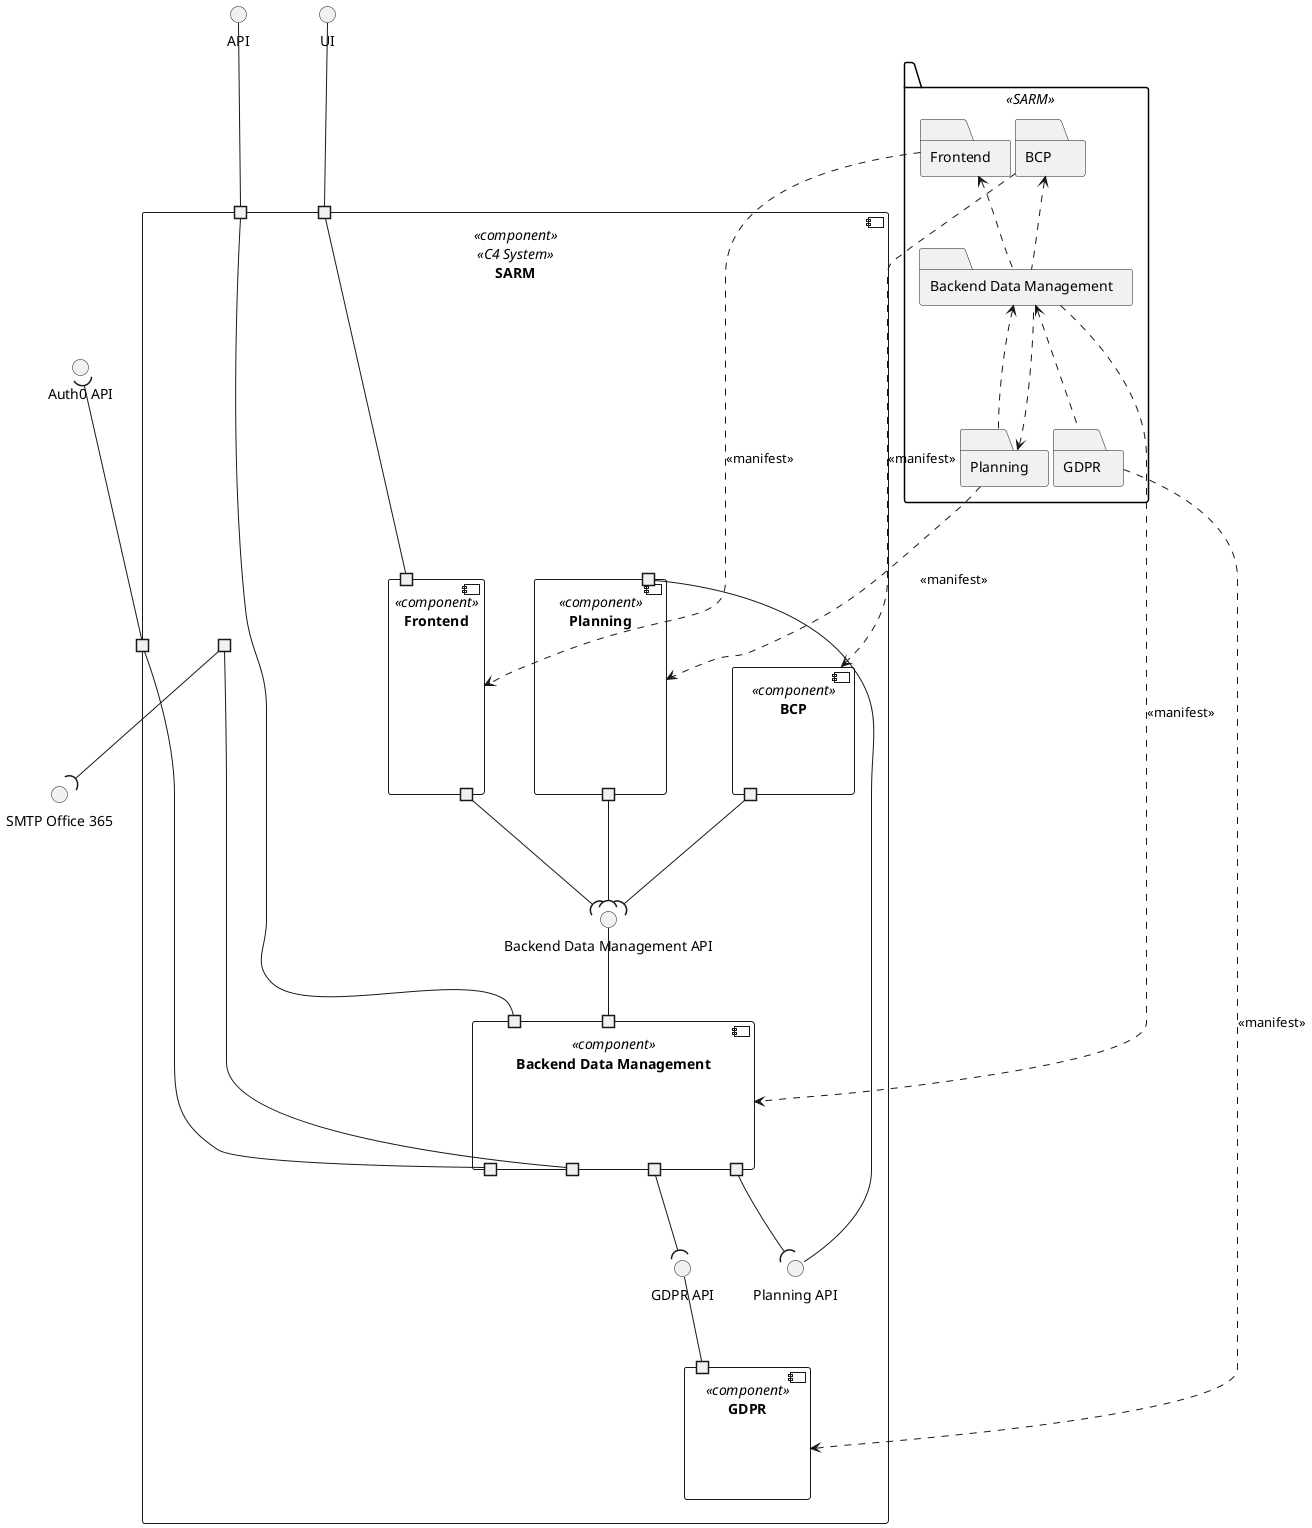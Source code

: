 @startuml mapping
top to bottom direction

package " " <<SARM>>{
    folder "Backend Data Management" as Backend {

    }

    folder "Frontend" as Frontend{

    }

    folder "BCP" as BCP{

    }

    folder "GDPR" as GDPR{

    }

    folder  "Planning" as Planning {

    }
}

Frontend <.. Backend
Backend <.. Planning
Planning <.. Backend
BCP <.. Backend
Backend <.. GDPR


interface "API" as API
interface "UI" as UI
interface "Auth0 API" as A0API
interface "SMTP Office 365" as SMTP_Office_365

component "SARM" <<component>> <<C4 System>> {
    portin " " as SARMPI
    portin " " as SARMPIUI
    portout " " as SARMPO1
    portout " " as SARMPO2

    interface "Backend Data Management API" as BACKENDAPI

    component "Backend Data Management" as BEDM <<component>> {
        portin " " as BackendPI
        portout " " as BackendPO1
        portout " " as BackendPO2
        portout " " as BackendPO3
        portout " " as BackendPO4
        portin " " as BackendPI2
    }

    component "Frontend" as FE <<component>> {
        portin " " as FrontendINUI
        portout " " as FrontendOutUI2
    }

    interface "Planning API" as PLANNINGAPI

    component "Planning" as PL <<component>> {
        portin " " as PLANNINGINUI
        portout " " as PLANNINGOutUI
    }

    interface "GDPR API" as GDPR_API

    component "GDPR" as GDPR_ <<component>> {
        portin " " as GDPRINUI
    }
    
    component "BCP" as BCP_ <<component>> {
        portout " " as BCPOutUI
    }

}

UI -- SARMPIUI
SARMPIUI --- FrontendINUI
FrontendOutUI2 --( BACKENDAPI
BackendPI2 -U- BACKENDAPI

GDPRINUI -U- GDPR_API
BackendPO3 --( GDPR_API

PLANNINGINUI -U- PLANNINGAPI
BackendPO4 --( PLANNINGAPI
PLANNINGOutUI --( BACKENDAPI

BCPOutUI --( BACKENDAPI

API -- SARMPI
SARMPO1 -u--( A0API
SARMPI -- BackendPI
SARMPO1 -- BackendPO1

SARMPO2 -- BackendPO2
SARMPO2 --( SMTP_Office_365

BCP ...> BCP_ : <<manifest>>
GDPR ...> GDPR_ : <<manifest>>
Backend ...> BEDM : <<manifest>>
Frontend ...> FE : <<manifest>>
Planning ...> PL : <<manifest>>

@enduml